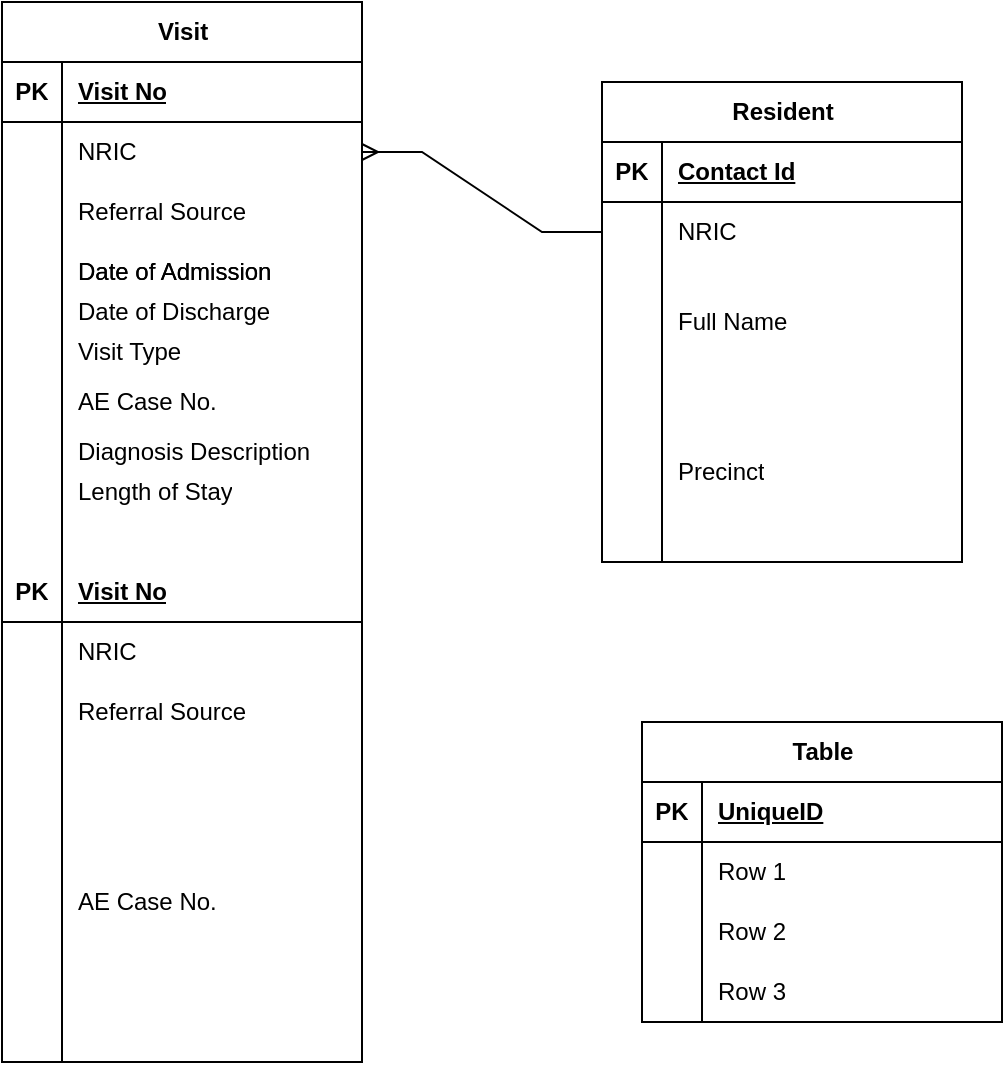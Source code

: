 <mxfile version="22.0.3" type="github">
  <diagram id="R2lEEEUBdFMjLlhIrx00" name="Page-1">
    <mxGraphModel dx="794" dy="424" grid="1" gridSize="10" guides="1" tooltips="1" connect="1" arrows="1" fold="1" page="1" pageScale="1" pageWidth="850" pageHeight="1100" math="0" shadow="0" extFonts="Permanent Marker^https://fonts.googleapis.com/css?family=Permanent+Marker">
      <root>
        <mxCell id="0" />
        <mxCell id="1" parent="0" />
        <mxCell id="nZPcZALwy3r9aTMs-uIK-55" value="Visit" style="shape=table;startSize=30;container=1;collapsible=1;childLayout=tableLayout;fixedRows=1;rowLines=0;fontStyle=1;align=center;resizeLast=1;html=1;" vertex="1" parent="1">
          <mxGeometry x="90" y="260" width="180" height="530" as="geometry" />
        </mxCell>
        <mxCell id="nZPcZALwy3r9aTMs-uIK-73" value="" style="shape=tableRow;horizontal=0;startSize=0;swimlaneHead=0;swimlaneBody=0;fillColor=none;collapsible=0;dropTarget=0;points=[[0,0.5],[1,0.5]];portConstraint=eastwest;top=0;left=0;right=0;bottom=1;" vertex="1" parent="nZPcZALwy3r9aTMs-uIK-55">
          <mxGeometry y="30" width="180" height="30" as="geometry" />
        </mxCell>
        <mxCell id="nZPcZALwy3r9aTMs-uIK-74" value="PK" style="shape=partialRectangle;connectable=0;fillColor=none;top=0;left=0;bottom=0;right=0;fontStyle=1;overflow=hidden;whiteSpace=wrap;html=1;" vertex="1" parent="nZPcZALwy3r9aTMs-uIK-73">
          <mxGeometry width="30" height="30" as="geometry">
            <mxRectangle width="30" height="30" as="alternateBounds" />
          </mxGeometry>
        </mxCell>
        <mxCell id="nZPcZALwy3r9aTMs-uIK-75" value="Visit No" style="shape=partialRectangle;connectable=0;fillColor=none;top=0;left=0;bottom=0;right=0;align=left;spacingLeft=6;fontStyle=5;overflow=hidden;whiteSpace=wrap;html=1;" vertex="1" parent="nZPcZALwy3r9aTMs-uIK-73">
          <mxGeometry x="30" width="150" height="30" as="geometry">
            <mxRectangle width="150" height="30" as="alternateBounds" />
          </mxGeometry>
        </mxCell>
        <mxCell id="nZPcZALwy3r9aTMs-uIK-76" value="" style="shape=tableRow;horizontal=0;startSize=0;swimlaneHead=0;swimlaneBody=0;fillColor=none;collapsible=0;dropTarget=0;points=[[0,0.5],[1,0.5]];portConstraint=eastwest;top=0;left=0;right=0;bottom=0;" vertex="1" parent="nZPcZALwy3r9aTMs-uIK-55">
          <mxGeometry y="60" width="180" height="30" as="geometry" />
        </mxCell>
        <mxCell id="nZPcZALwy3r9aTMs-uIK-77" value="" style="shape=partialRectangle;connectable=0;fillColor=none;top=0;left=0;bottom=0;right=0;editable=1;overflow=hidden;whiteSpace=wrap;html=1;" vertex="1" parent="nZPcZALwy3r9aTMs-uIK-76">
          <mxGeometry width="30" height="30" as="geometry">
            <mxRectangle width="30" height="30" as="alternateBounds" />
          </mxGeometry>
        </mxCell>
        <mxCell id="nZPcZALwy3r9aTMs-uIK-78" value="NRIC" style="shape=partialRectangle;connectable=0;fillColor=none;top=0;left=0;bottom=0;right=0;align=left;spacingLeft=6;overflow=hidden;whiteSpace=wrap;html=1;" vertex="1" parent="nZPcZALwy3r9aTMs-uIK-76">
          <mxGeometry x="30" width="150" height="30" as="geometry">
            <mxRectangle width="150" height="30" as="alternateBounds" />
          </mxGeometry>
        </mxCell>
        <mxCell id="nZPcZALwy3r9aTMs-uIK-79" value="" style="shape=tableRow;horizontal=0;startSize=0;swimlaneHead=0;swimlaneBody=0;fillColor=none;collapsible=0;dropTarget=0;points=[[0,0.5],[1,0.5]];portConstraint=eastwest;top=0;left=0;right=0;bottom=0;" vertex="1" parent="nZPcZALwy3r9aTMs-uIK-55">
          <mxGeometry y="90" width="180" height="30" as="geometry" />
        </mxCell>
        <mxCell id="nZPcZALwy3r9aTMs-uIK-80" value="" style="shape=partialRectangle;connectable=0;fillColor=none;top=0;left=0;bottom=0;right=0;editable=1;overflow=hidden;whiteSpace=wrap;html=1;" vertex="1" parent="nZPcZALwy3r9aTMs-uIK-79">
          <mxGeometry width="30" height="30" as="geometry">
            <mxRectangle width="30" height="30" as="alternateBounds" />
          </mxGeometry>
        </mxCell>
        <mxCell id="nZPcZALwy3r9aTMs-uIK-81" value="Referral Source" style="shape=partialRectangle;connectable=0;fillColor=none;top=0;left=0;bottom=0;right=0;align=left;spacingLeft=6;overflow=hidden;whiteSpace=wrap;html=1;" vertex="1" parent="nZPcZALwy3r9aTMs-uIK-79">
          <mxGeometry x="30" width="150" height="30" as="geometry">
            <mxRectangle width="150" height="30" as="alternateBounds" />
          </mxGeometry>
        </mxCell>
        <mxCell id="nZPcZALwy3r9aTMs-uIK-82" value="" style="shape=tableRow;horizontal=0;startSize=0;swimlaneHead=0;swimlaneBody=0;fillColor=none;collapsible=0;dropTarget=0;points=[[0,0.5],[1,0.5]];portConstraint=eastwest;top=0;left=0;right=0;bottom=0;" vertex="1" parent="nZPcZALwy3r9aTMs-uIK-55">
          <mxGeometry y="120" width="180" height="160" as="geometry" />
        </mxCell>
        <mxCell id="nZPcZALwy3r9aTMs-uIK-83" value="" style="shape=partialRectangle;connectable=0;fillColor=none;top=0;left=0;bottom=0;right=0;editable=1;overflow=hidden;whiteSpace=wrap;html=1;" vertex="1" parent="nZPcZALwy3r9aTMs-uIK-82">
          <mxGeometry width="30" height="160" as="geometry">
            <mxRectangle width="30" height="160" as="alternateBounds" />
          </mxGeometry>
        </mxCell>
        <mxCell id="nZPcZALwy3r9aTMs-uIK-84" value="AE Case No." style="shape=partialRectangle;connectable=0;fillColor=none;top=0;left=0;bottom=0;right=0;align=left;spacingLeft=6;overflow=hidden;whiteSpace=wrap;html=1;" vertex="1" parent="nZPcZALwy3r9aTMs-uIK-82">
          <mxGeometry x="30" width="150" height="160" as="geometry">
            <mxRectangle width="150" height="160" as="alternateBounds" />
          </mxGeometry>
        </mxCell>
        <mxCell id="nZPcZALwy3r9aTMs-uIK-56" value="" style="shape=tableRow;horizontal=0;startSize=0;swimlaneHead=0;swimlaneBody=0;fillColor=none;collapsible=0;dropTarget=0;points=[[0,0.5],[1,0.5]];portConstraint=eastwest;top=0;left=0;right=0;bottom=1;" vertex="1" parent="nZPcZALwy3r9aTMs-uIK-55">
          <mxGeometry y="280" width="180" height="30" as="geometry" />
        </mxCell>
        <mxCell id="nZPcZALwy3r9aTMs-uIK-57" value="PK" style="shape=partialRectangle;connectable=0;fillColor=none;top=0;left=0;bottom=0;right=0;fontStyle=1;overflow=hidden;whiteSpace=wrap;html=1;" vertex="1" parent="nZPcZALwy3r9aTMs-uIK-56">
          <mxGeometry width="30" height="30" as="geometry">
            <mxRectangle width="30" height="30" as="alternateBounds" />
          </mxGeometry>
        </mxCell>
        <mxCell id="nZPcZALwy3r9aTMs-uIK-58" value="Visit No" style="shape=partialRectangle;connectable=0;fillColor=none;top=0;left=0;bottom=0;right=0;align=left;spacingLeft=6;fontStyle=5;overflow=hidden;whiteSpace=wrap;html=1;" vertex="1" parent="nZPcZALwy3r9aTMs-uIK-56">
          <mxGeometry x="30" width="150" height="30" as="geometry">
            <mxRectangle width="150" height="30" as="alternateBounds" />
          </mxGeometry>
        </mxCell>
        <mxCell id="nZPcZALwy3r9aTMs-uIK-59" value="" style="shape=tableRow;horizontal=0;startSize=0;swimlaneHead=0;swimlaneBody=0;fillColor=none;collapsible=0;dropTarget=0;points=[[0,0.5],[1,0.5]];portConstraint=eastwest;top=0;left=0;right=0;bottom=0;" vertex="1" parent="nZPcZALwy3r9aTMs-uIK-55">
          <mxGeometry y="310" width="180" height="30" as="geometry" />
        </mxCell>
        <mxCell id="nZPcZALwy3r9aTMs-uIK-60" value="" style="shape=partialRectangle;connectable=0;fillColor=none;top=0;left=0;bottom=0;right=0;editable=1;overflow=hidden;whiteSpace=wrap;html=1;" vertex="1" parent="nZPcZALwy3r9aTMs-uIK-59">
          <mxGeometry width="30" height="30" as="geometry">
            <mxRectangle width="30" height="30" as="alternateBounds" />
          </mxGeometry>
        </mxCell>
        <mxCell id="nZPcZALwy3r9aTMs-uIK-61" value="NRIC" style="shape=partialRectangle;connectable=0;fillColor=none;top=0;left=0;bottom=0;right=0;align=left;spacingLeft=6;overflow=hidden;whiteSpace=wrap;html=1;" vertex="1" parent="nZPcZALwy3r9aTMs-uIK-59">
          <mxGeometry x="30" width="150" height="30" as="geometry">
            <mxRectangle width="150" height="30" as="alternateBounds" />
          </mxGeometry>
        </mxCell>
        <mxCell id="nZPcZALwy3r9aTMs-uIK-62" value="" style="shape=tableRow;horizontal=0;startSize=0;swimlaneHead=0;swimlaneBody=0;fillColor=none;collapsible=0;dropTarget=0;points=[[0,0.5],[1,0.5]];portConstraint=eastwest;top=0;left=0;right=0;bottom=0;" vertex="1" parent="nZPcZALwy3r9aTMs-uIK-55">
          <mxGeometry y="340" width="180" height="30" as="geometry" />
        </mxCell>
        <mxCell id="nZPcZALwy3r9aTMs-uIK-63" value="" style="shape=partialRectangle;connectable=0;fillColor=none;top=0;left=0;bottom=0;right=0;editable=1;overflow=hidden;whiteSpace=wrap;html=1;" vertex="1" parent="nZPcZALwy3r9aTMs-uIK-62">
          <mxGeometry width="30" height="30" as="geometry">
            <mxRectangle width="30" height="30" as="alternateBounds" />
          </mxGeometry>
        </mxCell>
        <mxCell id="nZPcZALwy3r9aTMs-uIK-64" value="Referral Source" style="shape=partialRectangle;connectable=0;fillColor=none;top=0;left=0;bottom=0;right=0;align=left;spacingLeft=6;overflow=hidden;whiteSpace=wrap;html=1;" vertex="1" parent="nZPcZALwy3r9aTMs-uIK-62">
          <mxGeometry x="30" width="150" height="30" as="geometry">
            <mxRectangle width="150" height="30" as="alternateBounds" />
          </mxGeometry>
        </mxCell>
        <mxCell id="nZPcZALwy3r9aTMs-uIK-65" value="" style="shape=tableRow;horizontal=0;startSize=0;swimlaneHead=0;swimlaneBody=0;fillColor=none;collapsible=0;dropTarget=0;points=[[0,0.5],[1,0.5]];portConstraint=eastwest;top=0;left=0;right=0;bottom=0;" vertex="1" parent="nZPcZALwy3r9aTMs-uIK-55">
          <mxGeometry y="370" width="180" height="160" as="geometry" />
        </mxCell>
        <mxCell id="nZPcZALwy3r9aTMs-uIK-66" value="" style="shape=partialRectangle;connectable=0;fillColor=none;top=0;left=0;bottom=0;right=0;editable=1;overflow=hidden;whiteSpace=wrap;html=1;" vertex="1" parent="nZPcZALwy3r9aTMs-uIK-65">
          <mxGeometry width="30" height="160" as="geometry">
            <mxRectangle width="30" height="160" as="alternateBounds" />
          </mxGeometry>
        </mxCell>
        <mxCell id="nZPcZALwy3r9aTMs-uIK-67" value="AE Case No." style="shape=partialRectangle;connectable=0;fillColor=none;top=0;left=0;bottom=0;right=0;align=left;spacingLeft=6;overflow=hidden;whiteSpace=wrap;html=1;" vertex="1" parent="nZPcZALwy3r9aTMs-uIK-65">
          <mxGeometry x="30" width="150" height="160" as="geometry">
            <mxRectangle width="150" height="160" as="alternateBounds" />
          </mxGeometry>
        </mxCell>
        <mxCell id="nZPcZALwy3r9aTMs-uIK-68" value="Date of Admission" style="shape=partialRectangle;connectable=0;fillColor=none;top=0;left=0;bottom=0;right=0;align=left;spacingLeft=6;overflow=hidden;whiteSpace=wrap;html=1;" vertex="1" parent="1">
          <mxGeometry x="120" y="380" width="150" height="30" as="geometry">
            <mxRectangle width="150" height="30" as="alternateBounds" />
          </mxGeometry>
        </mxCell>
        <mxCell id="nZPcZALwy3r9aTMs-uIK-69" value="Date of Admission" style="shape=partialRectangle;connectable=0;fillColor=none;top=0;left=0;bottom=0;right=0;align=left;spacingLeft=6;overflow=hidden;whiteSpace=wrap;html=1;" vertex="1" parent="1">
          <mxGeometry x="120" y="380" width="150" height="30" as="geometry">
            <mxRectangle width="150" height="30" as="alternateBounds" />
          </mxGeometry>
        </mxCell>
        <mxCell id="nZPcZALwy3r9aTMs-uIK-70" value="Date of Discharge" style="shape=partialRectangle;connectable=0;fillColor=none;top=0;left=0;bottom=0;right=0;align=left;spacingLeft=6;overflow=hidden;whiteSpace=wrap;html=1;" vertex="1" parent="1">
          <mxGeometry x="120" y="400" width="150" height="30" as="geometry">
            <mxRectangle width="150" height="30" as="alternateBounds" />
          </mxGeometry>
        </mxCell>
        <mxCell id="nZPcZALwy3r9aTMs-uIK-71" value="Visit Type" style="shape=partialRectangle;connectable=0;fillColor=none;top=0;left=0;bottom=0;right=0;align=left;spacingLeft=6;overflow=hidden;whiteSpace=wrap;html=1;" vertex="1" parent="1">
          <mxGeometry x="120" y="420" width="150" height="30" as="geometry">
            <mxRectangle width="150" height="30" as="alternateBounds" />
          </mxGeometry>
        </mxCell>
        <mxCell id="nZPcZALwy3r9aTMs-uIK-98" value="Diagnosis Description" style="shape=partialRectangle;connectable=0;fillColor=none;top=0;left=0;bottom=0;right=0;align=left;spacingLeft=6;overflow=hidden;whiteSpace=wrap;html=1;" vertex="1" parent="1">
          <mxGeometry x="120" y="470" width="150" height="30" as="geometry">
            <mxRectangle width="150" height="30" as="alternateBounds" />
          </mxGeometry>
        </mxCell>
        <mxCell id="nZPcZALwy3r9aTMs-uIK-112" value="Table" style="shape=table;startSize=30;container=1;collapsible=1;childLayout=tableLayout;fixedRows=1;rowLines=0;fontStyle=1;align=center;resizeLast=1;html=1;" vertex="1" parent="1">
          <mxGeometry x="410" y="620" width="180" height="150" as="geometry" />
        </mxCell>
        <mxCell id="nZPcZALwy3r9aTMs-uIK-113" value="" style="shape=tableRow;horizontal=0;startSize=0;swimlaneHead=0;swimlaneBody=0;fillColor=none;collapsible=0;dropTarget=0;points=[[0,0.5],[1,0.5]];portConstraint=eastwest;top=0;left=0;right=0;bottom=1;" vertex="1" parent="nZPcZALwy3r9aTMs-uIK-112">
          <mxGeometry y="30" width="180" height="30" as="geometry" />
        </mxCell>
        <mxCell id="nZPcZALwy3r9aTMs-uIK-114" value="PK" style="shape=partialRectangle;connectable=0;fillColor=none;top=0;left=0;bottom=0;right=0;fontStyle=1;overflow=hidden;whiteSpace=wrap;html=1;" vertex="1" parent="nZPcZALwy3r9aTMs-uIK-113">
          <mxGeometry width="30" height="30" as="geometry">
            <mxRectangle width="30" height="30" as="alternateBounds" />
          </mxGeometry>
        </mxCell>
        <mxCell id="nZPcZALwy3r9aTMs-uIK-115" value="UniqueID" style="shape=partialRectangle;connectable=0;fillColor=none;top=0;left=0;bottom=0;right=0;align=left;spacingLeft=6;fontStyle=5;overflow=hidden;whiteSpace=wrap;html=1;" vertex="1" parent="nZPcZALwy3r9aTMs-uIK-113">
          <mxGeometry x="30" width="150" height="30" as="geometry">
            <mxRectangle width="150" height="30" as="alternateBounds" />
          </mxGeometry>
        </mxCell>
        <mxCell id="nZPcZALwy3r9aTMs-uIK-116" value="" style="shape=tableRow;horizontal=0;startSize=0;swimlaneHead=0;swimlaneBody=0;fillColor=none;collapsible=0;dropTarget=0;points=[[0,0.5],[1,0.5]];portConstraint=eastwest;top=0;left=0;right=0;bottom=0;" vertex="1" parent="nZPcZALwy3r9aTMs-uIK-112">
          <mxGeometry y="60" width="180" height="30" as="geometry" />
        </mxCell>
        <mxCell id="nZPcZALwy3r9aTMs-uIK-117" value="" style="shape=partialRectangle;connectable=0;fillColor=none;top=0;left=0;bottom=0;right=0;editable=1;overflow=hidden;whiteSpace=wrap;html=1;" vertex="1" parent="nZPcZALwy3r9aTMs-uIK-116">
          <mxGeometry width="30" height="30" as="geometry">
            <mxRectangle width="30" height="30" as="alternateBounds" />
          </mxGeometry>
        </mxCell>
        <mxCell id="nZPcZALwy3r9aTMs-uIK-118" value="Row 1" style="shape=partialRectangle;connectable=0;fillColor=none;top=0;left=0;bottom=0;right=0;align=left;spacingLeft=6;overflow=hidden;whiteSpace=wrap;html=1;" vertex="1" parent="nZPcZALwy3r9aTMs-uIK-116">
          <mxGeometry x="30" width="150" height="30" as="geometry">
            <mxRectangle width="150" height="30" as="alternateBounds" />
          </mxGeometry>
        </mxCell>
        <mxCell id="nZPcZALwy3r9aTMs-uIK-119" value="" style="shape=tableRow;horizontal=0;startSize=0;swimlaneHead=0;swimlaneBody=0;fillColor=none;collapsible=0;dropTarget=0;points=[[0,0.5],[1,0.5]];portConstraint=eastwest;top=0;left=0;right=0;bottom=0;" vertex="1" parent="nZPcZALwy3r9aTMs-uIK-112">
          <mxGeometry y="90" width="180" height="30" as="geometry" />
        </mxCell>
        <mxCell id="nZPcZALwy3r9aTMs-uIK-120" value="" style="shape=partialRectangle;connectable=0;fillColor=none;top=0;left=0;bottom=0;right=0;editable=1;overflow=hidden;whiteSpace=wrap;html=1;" vertex="1" parent="nZPcZALwy3r9aTMs-uIK-119">
          <mxGeometry width="30" height="30" as="geometry">
            <mxRectangle width="30" height="30" as="alternateBounds" />
          </mxGeometry>
        </mxCell>
        <mxCell id="nZPcZALwy3r9aTMs-uIK-121" value="Row 2" style="shape=partialRectangle;connectable=0;fillColor=none;top=0;left=0;bottom=0;right=0;align=left;spacingLeft=6;overflow=hidden;whiteSpace=wrap;html=1;" vertex="1" parent="nZPcZALwy3r9aTMs-uIK-119">
          <mxGeometry x="30" width="150" height="30" as="geometry">
            <mxRectangle width="150" height="30" as="alternateBounds" />
          </mxGeometry>
        </mxCell>
        <mxCell id="nZPcZALwy3r9aTMs-uIK-122" value="" style="shape=tableRow;horizontal=0;startSize=0;swimlaneHead=0;swimlaneBody=0;fillColor=none;collapsible=0;dropTarget=0;points=[[0,0.5],[1,0.5]];portConstraint=eastwest;top=0;left=0;right=0;bottom=0;" vertex="1" parent="nZPcZALwy3r9aTMs-uIK-112">
          <mxGeometry y="120" width="180" height="30" as="geometry" />
        </mxCell>
        <mxCell id="nZPcZALwy3r9aTMs-uIK-123" value="" style="shape=partialRectangle;connectable=0;fillColor=none;top=0;left=0;bottom=0;right=0;editable=1;overflow=hidden;whiteSpace=wrap;html=1;" vertex="1" parent="nZPcZALwy3r9aTMs-uIK-122">
          <mxGeometry width="30" height="30" as="geometry">
            <mxRectangle width="30" height="30" as="alternateBounds" />
          </mxGeometry>
        </mxCell>
        <mxCell id="nZPcZALwy3r9aTMs-uIK-124" value="Row 3" style="shape=partialRectangle;connectable=0;fillColor=none;top=0;left=0;bottom=0;right=0;align=left;spacingLeft=6;overflow=hidden;whiteSpace=wrap;html=1;" vertex="1" parent="nZPcZALwy3r9aTMs-uIK-122">
          <mxGeometry x="30" width="150" height="30" as="geometry">
            <mxRectangle width="150" height="30" as="alternateBounds" />
          </mxGeometry>
        </mxCell>
        <mxCell id="nZPcZALwy3r9aTMs-uIK-125" value="Length of Stay" style="shape=partialRectangle;connectable=0;fillColor=none;top=0;left=0;bottom=0;right=0;align=left;spacingLeft=6;overflow=hidden;whiteSpace=wrap;html=1;" vertex="1" parent="1">
          <mxGeometry x="120" y="490" width="150" height="30" as="geometry">
            <mxRectangle width="150" height="30" as="alternateBounds" />
          </mxGeometry>
        </mxCell>
        <mxCell id="nZPcZALwy3r9aTMs-uIK-128" value="" style="edgeStyle=entityRelationEdgeStyle;fontSize=12;html=1;endArrow=ERmany;rounded=0;" edge="1" parent="1" source="nZPcZALwy3r9aTMs-uIK-133" target="nZPcZALwy3r9aTMs-uIK-76">
          <mxGeometry width="100" height="100" relative="1" as="geometry">
            <mxPoint x="335" y="55" as="sourcePoint" />
            <mxPoint x="260" y="190" as="targetPoint" />
          </mxGeometry>
        </mxCell>
        <mxCell id="nZPcZALwy3r9aTMs-uIK-129" value="Resident" style="shape=table;startSize=30;container=1;collapsible=1;childLayout=tableLayout;fixedRows=1;rowLines=0;fontStyle=1;align=center;resizeLast=1;html=1;" vertex="1" parent="1">
          <mxGeometry x="390" y="300" width="180" height="240" as="geometry" />
        </mxCell>
        <mxCell id="nZPcZALwy3r9aTMs-uIK-130" value="" style="shape=tableRow;horizontal=0;startSize=0;swimlaneHead=0;swimlaneBody=0;fillColor=none;collapsible=0;dropTarget=0;points=[[0,0.5],[1,0.5]];portConstraint=eastwest;top=0;left=0;right=0;bottom=1;" vertex="1" parent="nZPcZALwy3r9aTMs-uIK-129">
          <mxGeometry y="30" width="180" height="30" as="geometry" />
        </mxCell>
        <mxCell id="nZPcZALwy3r9aTMs-uIK-131" value="PK" style="shape=partialRectangle;connectable=0;fillColor=none;top=0;left=0;bottom=0;right=0;fontStyle=1;overflow=hidden;whiteSpace=wrap;html=1;" vertex="1" parent="nZPcZALwy3r9aTMs-uIK-130">
          <mxGeometry width="30" height="30" as="geometry">
            <mxRectangle width="30" height="30" as="alternateBounds" />
          </mxGeometry>
        </mxCell>
        <mxCell id="nZPcZALwy3r9aTMs-uIK-132" value="Contact Id" style="shape=partialRectangle;connectable=0;fillColor=none;top=0;left=0;bottom=0;right=0;align=left;spacingLeft=6;fontStyle=5;overflow=hidden;whiteSpace=wrap;html=1;" vertex="1" parent="nZPcZALwy3r9aTMs-uIK-130">
          <mxGeometry x="30" width="150" height="30" as="geometry">
            <mxRectangle width="150" height="30" as="alternateBounds" />
          </mxGeometry>
        </mxCell>
        <mxCell id="nZPcZALwy3r9aTMs-uIK-133" value="" style="shape=tableRow;horizontal=0;startSize=0;swimlaneHead=0;swimlaneBody=0;fillColor=none;collapsible=0;dropTarget=0;points=[[0,0.5],[1,0.5]];portConstraint=eastwest;top=0;left=0;right=0;bottom=0;" vertex="1" parent="nZPcZALwy3r9aTMs-uIK-129">
          <mxGeometry y="60" width="180" height="30" as="geometry" />
        </mxCell>
        <mxCell id="nZPcZALwy3r9aTMs-uIK-134" value="" style="shape=partialRectangle;connectable=0;fillColor=none;top=0;left=0;bottom=0;right=0;editable=1;overflow=hidden;whiteSpace=wrap;html=1;" vertex="1" parent="nZPcZALwy3r9aTMs-uIK-133">
          <mxGeometry width="30" height="30" as="geometry">
            <mxRectangle width="30" height="30" as="alternateBounds" />
          </mxGeometry>
        </mxCell>
        <mxCell id="nZPcZALwy3r9aTMs-uIK-135" value="NRIC" style="shape=partialRectangle;connectable=0;fillColor=none;top=0;left=0;bottom=0;right=0;align=left;spacingLeft=6;overflow=hidden;whiteSpace=wrap;html=1;" vertex="1" parent="nZPcZALwy3r9aTMs-uIK-133">
          <mxGeometry x="30" width="150" height="30" as="geometry">
            <mxRectangle width="150" height="30" as="alternateBounds" />
          </mxGeometry>
        </mxCell>
        <mxCell id="nZPcZALwy3r9aTMs-uIK-136" value="" style="shape=tableRow;horizontal=0;startSize=0;swimlaneHead=0;swimlaneBody=0;fillColor=none;collapsible=0;dropTarget=0;points=[[0,0.5],[1,0.5]];portConstraint=eastwest;top=0;left=0;right=0;bottom=0;" vertex="1" parent="nZPcZALwy3r9aTMs-uIK-129">
          <mxGeometry y="90" width="180" height="60" as="geometry" />
        </mxCell>
        <mxCell id="nZPcZALwy3r9aTMs-uIK-137" value="" style="shape=partialRectangle;connectable=0;fillColor=none;top=0;left=0;bottom=0;right=0;editable=1;overflow=hidden;whiteSpace=wrap;html=1;" vertex="1" parent="nZPcZALwy3r9aTMs-uIK-136">
          <mxGeometry width="30" height="60" as="geometry">
            <mxRectangle width="30" height="60" as="alternateBounds" />
          </mxGeometry>
        </mxCell>
        <mxCell id="nZPcZALwy3r9aTMs-uIK-138" value="Full Name" style="shape=partialRectangle;connectable=0;fillColor=none;top=0;left=0;bottom=0;right=0;align=left;spacingLeft=6;overflow=hidden;whiteSpace=wrap;html=1;" vertex="1" parent="nZPcZALwy3r9aTMs-uIK-136">
          <mxGeometry x="30" width="150" height="60" as="geometry">
            <mxRectangle width="150" height="60" as="alternateBounds" />
          </mxGeometry>
        </mxCell>
        <mxCell id="nZPcZALwy3r9aTMs-uIK-139" value="" style="shape=tableRow;horizontal=0;startSize=0;swimlaneHead=0;swimlaneBody=0;fillColor=none;collapsible=0;dropTarget=0;points=[[0,0.5],[1,0.5]];portConstraint=eastwest;top=0;left=0;right=0;bottom=0;" vertex="1" parent="nZPcZALwy3r9aTMs-uIK-129">
          <mxGeometry y="150" width="180" height="90" as="geometry" />
        </mxCell>
        <mxCell id="nZPcZALwy3r9aTMs-uIK-140" value="" style="shape=partialRectangle;connectable=0;fillColor=none;top=0;left=0;bottom=0;right=0;editable=1;overflow=hidden;whiteSpace=wrap;html=1;" vertex="1" parent="nZPcZALwy3r9aTMs-uIK-139">
          <mxGeometry width="30" height="90" as="geometry">
            <mxRectangle width="30" height="90" as="alternateBounds" />
          </mxGeometry>
        </mxCell>
        <mxCell id="nZPcZALwy3r9aTMs-uIK-141" value="Precinct" style="shape=partialRectangle;connectable=0;fillColor=none;top=0;left=0;bottom=0;right=0;align=left;spacingLeft=6;overflow=hidden;whiteSpace=wrap;html=1;" vertex="1" parent="nZPcZALwy3r9aTMs-uIK-139">
          <mxGeometry x="30" width="150" height="90" as="geometry">
            <mxRectangle width="150" height="90" as="alternateBounds" />
          </mxGeometry>
        </mxCell>
      </root>
    </mxGraphModel>
  </diagram>
</mxfile>
